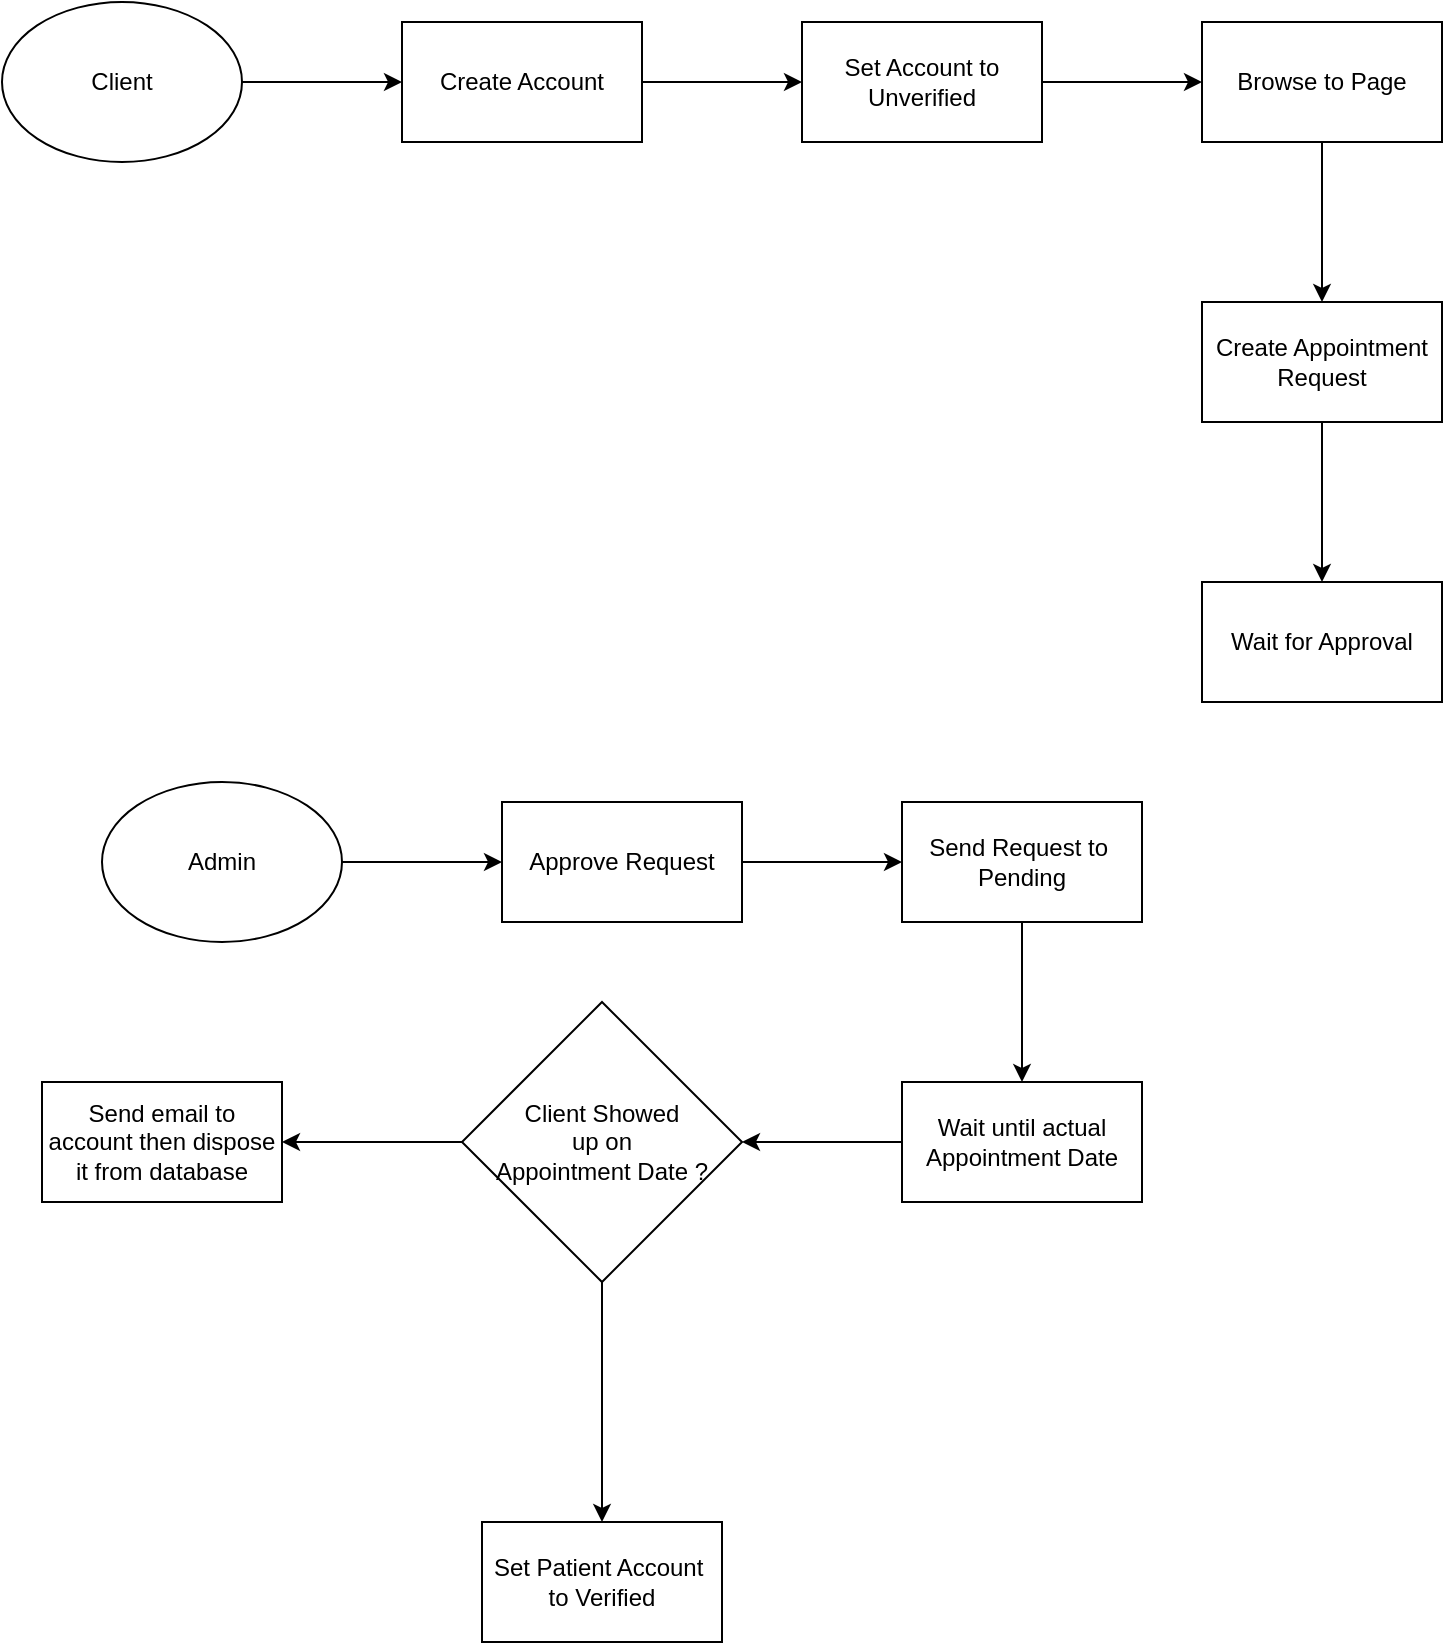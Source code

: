 <mxfile version="22.1.11" type="device">
  <diagram name="Page-1" id="UAQxEmX66kPiUknaZtt9">
    <mxGraphModel dx="1321" dy="650" grid="1" gridSize="10" guides="1" tooltips="1" connect="1" arrows="1" fold="1" page="1" pageScale="1" pageWidth="850" pageHeight="1100" math="0" shadow="0">
      <root>
        <mxCell id="0" />
        <mxCell id="1" parent="0" />
        <mxCell id="dGaCogjdvlQQcep3Wvas-3" value="" style="edgeStyle=orthogonalEdgeStyle;rounded=0;orthogonalLoop=1;jettySize=auto;html=1;" edge="1" parent="1" source="dGaCogjdvlQQcep3Wvas-1" target="dGaCogjdvlQQcep3Wvas-2">
          <mxGeometry relative="1" as="geometry" />
        </mxCell>
        <mxCell id="dGaCogjdvlQQcep3Wvas-1" value="Client" style="ellipse;whiteSpace=wrap;html=1;" vertex="1" parent="1">
          <mxGeometry x="10" y="170" width="120" height="80" as="geometry" />
        </mxCell>
        <mxCell id="dGaCogjdvlQQcep3Wvas-5" value="" style="edgeStyle=orthogonalEdgeStyle;rounded=0;orthogonalLoop=1;jettySize=auto;html=1;" edge="1" parent="1" source="dGaCogjdvlQQcep3Wvas-2" target="dGaCogjdvlQQcep3Wvas-4">
          <mxGeometry relative="1" as="geometry" />
        </mxCell>
        <mxCell id="dGaCogjdvlQQcep3Wvas-2" value="Create Account" style="whiteSpace=wrap;html=1;" vertex="1" parent="1">
          <mxGeometry x="210" y="180" width="120" height="60" as="geometry" />
        </mxCell>
        <mxCell id="dGaCogjdvlQQcep3Wvas-7" value="" style="edgeStyle=orthogonalEdgeStyle;rounded=0;orthogonalLoop=1;jettySize=auto;html=1;" edge="1" parent="1" source="dGaCogjdvlQQcep3Wvas-4" target="dGaCogjdvlQQcep3Wvas-6">
          <mxGeometry relative="1" as="geometry" />
        </mxCell>
        <mxCell id="dGaCogjdvlQQcep3Wvas-4" value="Set Account to Unverified" style="whiteSpace=wrap;html=1;" vertex="1" parent="1">
          <mxGeometry x="410" y="180" width="120" height="60" as="geometry" />
        </mxCell>
        <mxCell id="dGaCogjdvlQQcep3Wvas-9" value="" style="edgeStyle=orthogonalEdgeStyle;rounded=0;orthogonalLoop=1;jettySize=auto;html=1;" edge="1" parent="1" source="dGaCogjdvlQQcep3Wvas-6" target="dGaCogjdvlQQcep3Wvas-8">
          <mxGeometry relative="1" as="geometry" />
        </mxCell>
        <mxCell id="dGaCogjdvlQQcep3Wvas-6" value="Browse to Page" style="whiteSpace=wrap;html=1;" vertex="1" parent="1">
          <mxGeometry x="610" y="180" width="120" height="60" as="geometry" />
        </mxCell>
        <mxCell id="dGaCogjdvlQQcep3Wvas-11" value="" style="edgeStyle=orthogonalEdgeStyle;rounded=0;orthogonalLoop=1;jettySize=auto;html=1;" edge="1" parent="1" source="dGaCogjdvlQQcep3Wvas-8" target="dGaCogjdvlQQcep3Wvas-10">
          <mxGeometry relative="1" as="geometry" />
        </mxCell>
        <mxCell id="dGaCogjdvlQQcep3Wvas-8" value="Create Appointment&lt;br&gt;Request" style="whiteSpace=wrap;html=1;" vertex="1" parent="1">
          <mxGeometry x="610" y="320" width="120" height="60" as="geometry" />
        </mxCell>
        <mxCell id="dGaCogjdvlQQcep3Wvas-10" value="Wait for Approval" style="whiteSpace=wrap;html=1;" vertex="1" parent="1">
          <mxGeometry x="610" y="460" width="120" height="60" as="geometry" />
        </mxCell>
        <mxCell id="dGaCogjdvlQQcep3Wvas-15" value="" style="edgeStyle=orthogonalEdgeStyle;rounded=0;orthogonalLoop=1;jettySize=auto;html=1;" edge="1" parent="1" source="dGaCogjdvlQQcep3Wvas-13" target="dGaCogjdvlQQcep3Wvas-14">
          <mxGeometry relative="1" as="geometry" />
        </mxCell>
        <mxCell id="dGaCogjdvlQQcep3Wvas-13" value="Admin" style="ellipse;whiteSpace=wrap;html=1;" vertex="1" parent="1">
          <mxGeometry x="60" y="560" width="120" height="80" as="geometry" />
        </mxCell>
        <mxCell id="dGaCogjdvlQQcep3Wvas-21" value="" style="edgeStyle=orthogonalEdgeStyle;rounded=0;orthogonalLoop=1;jettySize=auto;html=1;" edge="1" parent="1" source="dGaCogjdvlQQcep3Wvas-14" target="dGaCogjdvlQQcep3Wvas-20">
          <mxGeometry relative="1" as="geometry" />
        </mxCell>
        <mxCell id="dGaCogjdvlQQcep3Wvas-14" value="Approve Request" style="whiteSpace=wrap;html=1;" vertex="1" parent="1">
          <mxGeometry x="260" y="570" width="120" height="60" as="geometry" />
        </mxCell>
        <mxCell id="dGaCogjdvlQQcep3Wvas-26" value="" style="edgeStyle=orthogonalEdgeStyle;rounded=0;orthogonalLoop=1;jettySize=auto;html=1;" edge="1" parent="1" source="dGaCogjdvlQQcep3Wvas-18" target="dGaCogjdvlQQcep3Wvas-25">
          <mxGeometry relative="1" as="geometry" />
        </mxCell>
        <mxCell id="dGaCogjdvlQQcep3Wvas-28" value="" style="edgeStyle=orthogonalEdgeStyle;rounded=0;orthogonalLoop=1;jettySize=auto;html=1;" edge="1" parent="1" source="dGaCogjdvlQQcep3Wvas-18" target="dGaCogjdvlQQcep3Wvas-27">
          <mxGeometry relative="1" as="geometry" />
        </mxCell>
        <mxCell id="dGaCogjdvlQQcep3Wvas-18" value="Client Showed&lt;br&gt;up on&lt;br&gt;Appointment Date ?" style="rhombus;whiteSpace=wrap;html=1;" vertex="1" parent="1">
          <mxGeometry x="240" y="670" width="140" height="140" as="geometry" />
        </mxCell>
        <mxCell id="dGaCogjdvlQQcep3Wvas-23" value="" style="edgeStyle=orthogonalEdgeStyle;rounded=0;orthogonalLoop=1;jettySize=auto;html=1;" edge="1" parent="1" source="dGaCogjdvlQQcep3Wvas-20" target="dGaCogjdvlQQcep3Wvas-22">
          <mxGeometry relative="1" as="geometry" />
        </mxCell>
        <mxCell id="dGaCogjdvlQQcep3Wvas-20" value="Send Request to&amp;nbsp;&lt;br&gt;Pending" style="whiteSpace=wrap;html=1;" vertex="1" parent="1">
          <mxGeometry x="460" y="570" width="120" height="60" as="geometry" />
        </mxCell>
        <mxCell id="dGaCogjdvlQQcep3Wvas-24" value="" style="edgeStyle=orthogonalEdgeStyle;rounded=0;orthogonalLoop=1;jettySize=auto;html=1;" edge="1" parent="1" source="dGaCogjdvlQQcep3Wvas-22" target="dGaCogjdvlQQcep3Wvas-18">
          <mxGeometry relative="1" as="geometry" />
        </mxCell>
        <mxCell id="dGaCogjdvlQQcep3Wvas-22" value="Wait until actual Appointment Date" style="whiteSpace=wrap;html=1;" vertex="1" parent="1">
          <mxGeometry x="460" y="710" width="120" height="60" as="geometry" />
        </mxCell>
        <mxCell id="dGaCogjdvlQQcep3Wvas-25" value="Set Patient Account&amp;nbsp;&lt;br&gt;to Verified" style="whiteSpace=wrap;html=1;" vertex="1" parent="1">
          <mxGeometry x="250" y="930" width="120" height="60" as="geometry" />
        </mxCell>
        <mxCell id="dGaCogjdvlQQcep3Wvas-27" value="Send email to account then dispose it from database" style="whiteSpace=wrap;html=1;" vertex="1" parent="1">
          <mxGeometry x="30" y="710" width="120" height="60" as="geometry" />
        </mxCell>
      </root>
    </mxGraphModel>
  </diagram>
</mxfile>
